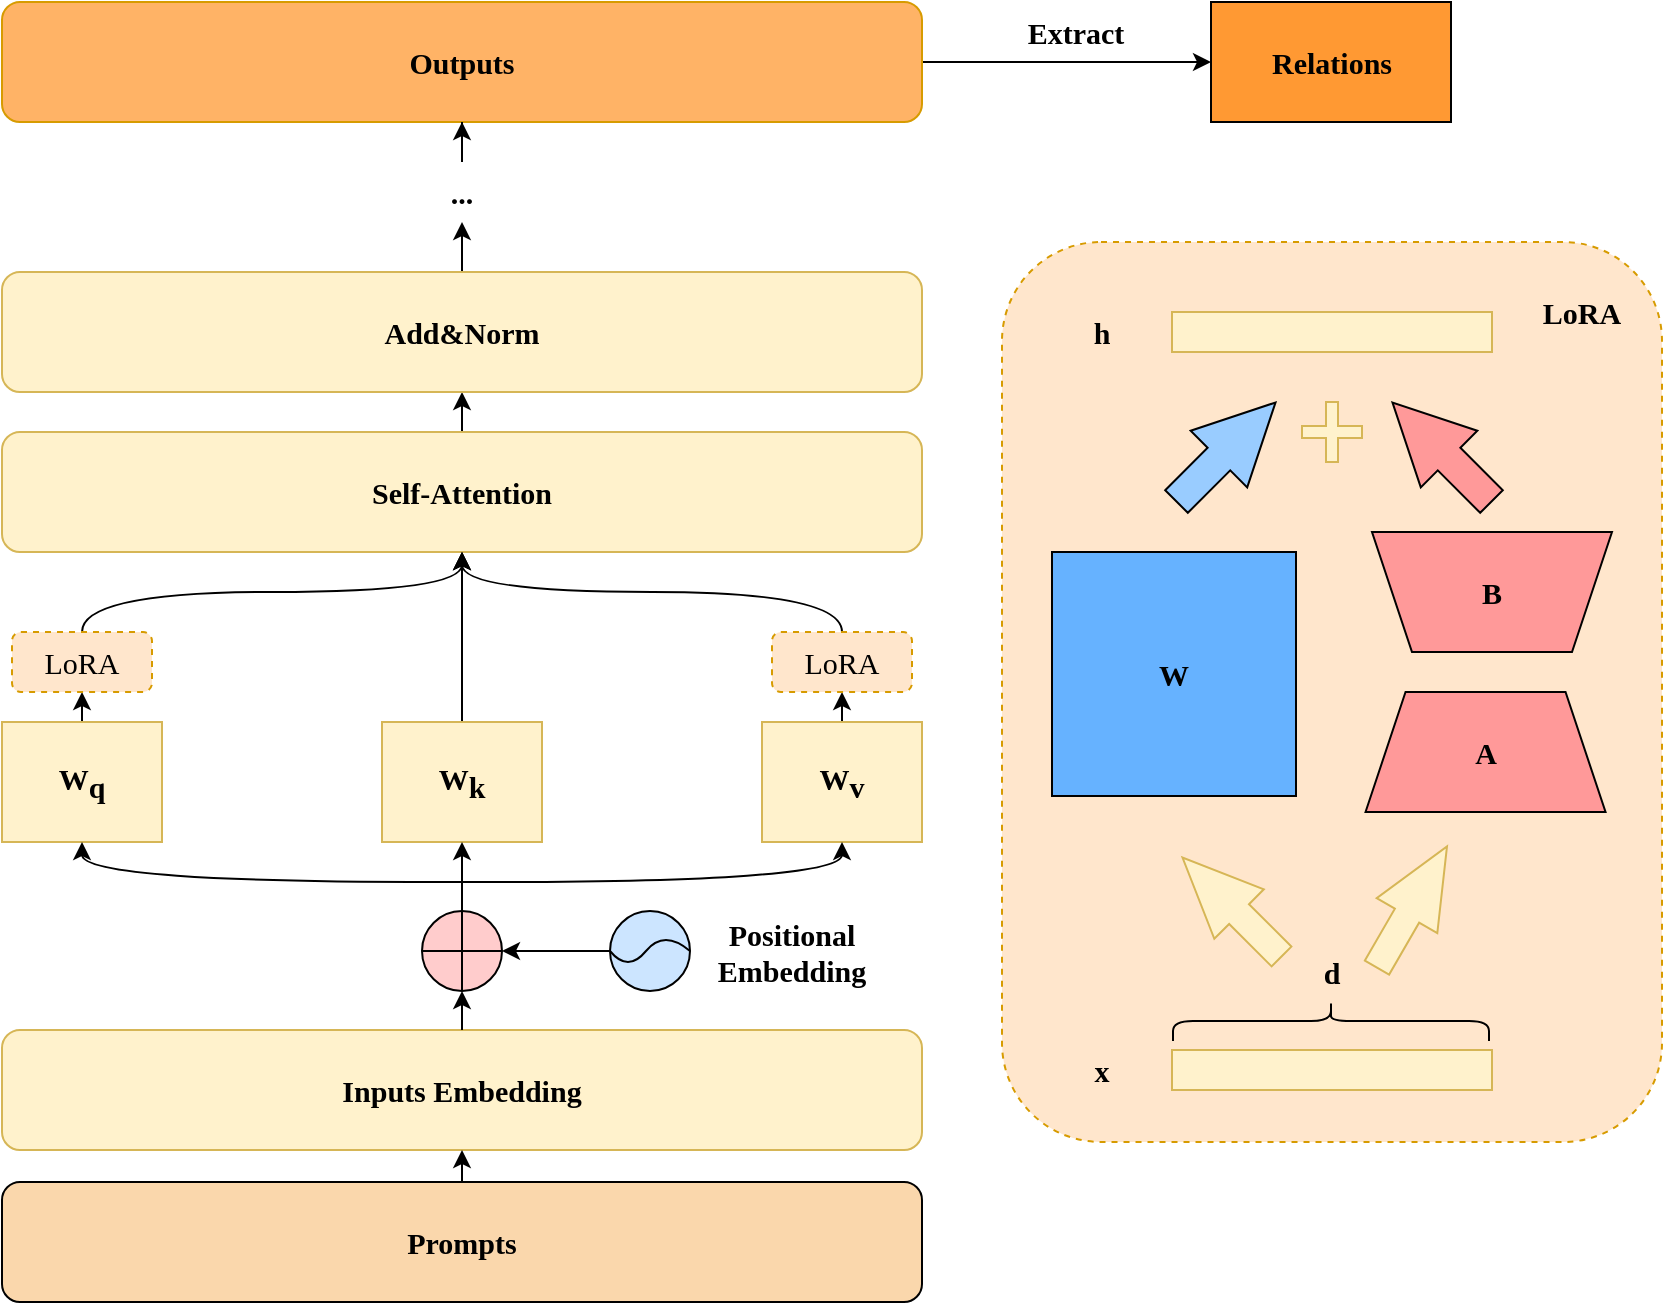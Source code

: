 <mxfile version="22.1.18" type="github">
  <diagram name="第 1 页" id="gY_yhv296UeG84Yx_Pr5">
    <mxGraphModel dx="906" dy="579" grid="1" gridSize="10" guides="1" tooltips="1" connect="1" arrows="1" fold="1" page="1" pageScale="1" pageWidth="827" pageHeight="1169" math="0" shadow="0">
      <root>
        <mxCell id="0" />
        <mxCell id="1" parent="0" />
        <mxCell id="qF69uGLi65idaUPn_qMR-69" value="" style="rounded=1;whiteSpace=wrap;html=1;dashed=1;fillColor=#ffe6cc;strokeColor=#d79b00;" vertex="1" parent="1">
          <mxGeometry x="610" y="270" width="330" height="450" as="geometry" />
        </mxCell>
        <mxCell id="qF69uGLi65idaUPn_qMR-1" value="A" style="shape=trapezoid;perimeter=trapezoidPerimeter;whiteSpace=wrap;html=1;fixedSize=1;fontFamily=Times New Roman;fontSize=15;fontStyle=1;fillColor=#FF9999;" vertex="1" parent="1">
          <mxGeometry x="791.77" y="495" width="120" height="60" as="geometry" />
        </mxCell>
        <mxCell id="qF69uGLi65idaUPn_qMR-2" value="" style="shape=trapezoid;perimeter=trapezoidPerimeter;whiteSpace=wrap;html=1;fixedSize=1;rotation=-180;fontFamily=Times New Roman;fontSize=15;fontStyle=1;fillColor=#FF9999;" vertex="1" parent="1">
          <mxGeometry x="795" y="415" width="120" height="60" as="geometry" />
        </mxCell>
        <mxCell id="qF69uGLi65idaUPn_qMR-3" value="&lt;font style=&quot;font-size: 15px;&quot;&gt;B&lt;/font&gt;" style="text;html=1;strokeColor=none;fillColor=none;align=center;verticalAlign=middle;whiteSpace=wrap;rounded=0;fontFamily=Times New Roman;fontSize=15;fontStyle=1" vertex="1" parent="1">
          <mxGeometry x="825" y="430" width="60" height="30" as="geometry" />
        </mxCell>
        <mxCell id="qF69uGLi65idaUPn_qMR-59" style="edgeStyle=orthogonalEdgeStyle;rounded=0;orthogonalLoop=1;jettySize=auto;html=1;exitX=0.5;exitY=0;exitDx=0;exitDy=0;entryX=0.5;entryY=1;entryDx=0;entryDy=0;fontFamily=Times New Roman;fontSize=15;fontStyle=1" edge="1" parent="1" source="qF69uGLi65idaUPn_qMR-4" target="qF69uGLi65idaUPn_qMR-30">
          <mxGeometry relative="1" as="geometry" />
        </mxCell>
        <mxCell id="qF69uGLi65idaUPn_qMR-4" value="Self-Attention" style="rounded=1;whiteSpace=wrap;html=1;fontFamily=Times New Roman;fontSize=15;fontStyle=1;fillColor=#fff2cc;strokeColor=#d6b656;" vertex="1" parent="1">
          <mxGeometry x="110" y="365" width="460" height="60" as="geometry" />
        </mxCell>
        <mxCell id="qF69uGLi65idaUPn_qMR-76" style="edgeStyle=orthogonalEdgeStyle;rounded=0;orthogonalLoop=1;jettySize=auto;html=1;exitX=0.5;exitY=0;exitDx=0;exitDy=0;entryX=0.5;entryY=1;entryDx=0;entryDy=0;" edge="1" parent="1" source="qF69uGLi65idaUPn_qMR-6" target="qF69uGLi65idaUPn_qMR-74">
          <mxGeometry relative="1" as="geometry" />
        </mxCell>
        <mxCell id="qF69uGLi65idaUPn_qMR-6" value="W&lt;sub style=&quot;font-size: 15px;&quot;&gt;q&lt;/sub&gt;" style="rounded=0;whiteSpace=wrap;html=1;fontFamily=Times New Roman;fontSize=15;fontStyle=1;fillColor=#fff2cc;strokeColor=#d6b656;" vertex="1" parent="1">
          <mxGeometry x="110" y="510" width="80" height="60" as="geometry" />
        </mxCell>
        <mxCell id="qF69uGLi65idaUPn_qMR-12" style="edgeStyle=orthogonalEdgeStyle;rounded=0;orthogonalLoop=1;jettySize=auto;html=1;exitX=0.5;exitY=0;exitDx=0;exitDy=0;entryX=0.5;entryY=1;entryDx=0;entryDy=0;fontFamily=Times New Roman;fontSize=15;fontStyle=1" edge="1" parent="1" source="qF69uGLi65idaUPn_qMR-7" target="qF69uGLi65idaUPn_qMR-4">
          <mxGeometry relative="1" as="geometry" />
        </mxCell>
        <mxCell id="qF69uGLi65idaUPn_qMR-7" value="W&lt;sub style=&quot;font-size: 15px;&quot;&gt;k&lt;/sub&gt;" style="rounded=0;whiteSpace=wrap;html=1;fontFamily=Times New Roman;fontSize=15;fontStyle=1;fillColor=#fff2cc;strokeColor=#d6b656;" vertex="1" parent="1">
          <mxGeometry x="300" y="510" width="80" height="60" as="geometry" />
        </mxCell>
        <mxCell id="qF69uGLi65idaUPn_qMR-77" style="edgeStyle=orthogonalEdgeStyle;rounded=0;orthogonalLoop=1;jettySize=auto;html=1;exitX=0.5;exitY=0;exitDx=0;exitDy=0;entryX=0.5;entryY=1;entryDx=0;entryDy=0;" edge="1" parent="1" source="qF69uGLi65idaUPn_qMR-8" target="qF69uGLi65idaUPn_qMR-75">
          <mxGeometry relative="1" as="geometry" />
        </mxCell>
        <mxCell id="qF69uGLi65idaUPn_qMR-8" value="W&lt;sub style=&quot;font-size: 15px;&quot;&gt;v&lt;/sub&gt;" style="rounded=0;whiteSpace=wrap;html=1;fontFamily=Times New Roman;fontSize=15;fontStyle=1;fillColor=#fff2cc;strokeColor=#d6b656;" vertex="1" parent="1">
          <mxGeometry x="490" y="510" width="80" height="60" as="geometry" />
        </mxCell>
        <mxCell id="qF69uGLi65idaUPn_qMR-14" value="&lt;font style=&quot;font-size: 15px;&quot;&gt;W&lt;/font&gt;" style="whiteSpace=wrap;html=1;aspect=fixed;fontFamily=Times New Roman;fontSize=15;fontStyle=1;fillColor=#66B2FF;" vertex="1" parent="1">
          <mxGeometry x="635" y="425" width="122" height="122" as="geometry" />
        </mxCell>
        <mxCell id="qF69uGLi65idaUPn_qMR-15" value="" style="rounded=0;whiteSpace=wrap;html=1;fontFamily=Times New Roman;fontSize=15;fontStyle=1;fillColor=#fff2cc;strokeColor=#d6b656;" vertex="1" parent="1">
          <mxGeometry x="695" y="674" width="160" height="20" as="geometry" />
        </mxCell>
        <mxCell id="qF69uGLi65idaUPn_qMR-16" value="x" style="text;html=1;strokeColor=none;fillColor=none;align=center;verticalAlign=middle;whiteSpace=wrap;rounded=0;fontFamily=Times New Roman;fontSize=15;fontStyle=1" vertex="1" parent="1">
          <mxGeometry x="630" y="669" width="60" height="30" as="geometry" />
        </mxCell>
        <mxCell id="qF69uGLi65idaUPn_qMR-17" value="" style="shape=curlyBracket;whiteSpace=wrap;html=1;rounded=1;flipH=1;labelPosition=right;verticalLabelPosition=middle;align=left;verticalAlign=middle;rotation=-90;fontFamily=Times New Roman;fontSize=15;fontStyle=1" vertex="1" parent="1">
          <mxGeometry x="764.5" y="580.5" width="20" height="158" as="geometry" />
        </mxCell>
        <mxCell id="qF69uGLi65idaUPn_qMR-18" value="d" style="text;html=1;strokeColor=none;fillColor=none;align=center;verticalAlign=middle;whiteSpace=wrap;rounded=0;fontFamily=Times New Roman;fontSize=15;fontStyle=1" vertex="1" parent="1">
          <mxGeometry x="745" y="620" width="60" height="30" as="geometry" />
        </mxCell>
        <mxCell id="qF69uGLi65idaUPn_qMR-19" value="" style="rounded=0;whiteSpace=wrap;html=1;fontFamily=Times New Roman;fontSize=15;fontStyle=1;fillColor=#fff2cc;strokeColor=#d6b656;" vertex="1" parent="1">
          <mxGeometry x="695" y="305" width="160" height="20" as="geometry" />
        </mxCell>
        <mxCell id="qF69uGLi65idaUPn_qMR-20" value="h" style="text;html=1;strokeColor=none;fillColor=none;align=center;verticalAlign=middle;whiteSpace=wrap;rounded=0;fontFamily=Times New Roman;fontSize=15;fontStyle=1" vertex="1" parent="1">
          <mxGeometry x="630" y="300" width="60" height="30" as="geometry" />
        </mxCell>
        <mxCell id="qF69uGLi65idaUPn_qMR-25" value="" style="html=1;shadow=0;dashed=0;align=center;verticalAlign=middle;shape=mxgraph.arrows2.arrow;dy=0.6;dx=40;notch=0;rotation=-135;fontFamily=Times New Roman;fontSize=15;fontStyle=1;fillColor=#fff2cc;strokeColor=#d6b656;" vertex="1" parent="1">
          <mxGeometry x="690" y="585" width="70" height="35" as="geometry" />
        </mxCell>
        <mxCell id="qF69uGLi65idaUPn_qMR-26" value="" style="html=1;shadow=0;dashed=0;align=center;verticalAlign=middle;shape=mxgraph.arrows2.arrow;dy=0.6;dx=40;notch=0;rotation=-60;fontFamily=Times New Roman;fontSize=15;fontStyle=1;fillColor=#fff2cc;strokeColor=#d6b656;" vertex="1" parent="1">
          <mxGeometry x="780" y="585" width="70" height="35" as="geometry" />
        </mxCell>
        <mxCell id="qF69uGLi65idaUPn_qMR-27" value="" style="html=1;shadow=0;dashed=0;align=center;verticalAlign=middle;shape=mxgraph.arrows2.arrow;dy=0.6;dx=40;notch=0;rotation=-45;fontFamily=Times New Roman;fontSize=15;fontStyle=1;fillColor=#99CCFF;" vertex="1" parent="1">
          <mxGeometry x="687" y="355" width="70" height="40" as="geometry" />
        </mxCell>
        <mxCell id="qF69uGLi65idaUPn_qMR-28" value="" style="html=1;shadow=0;dashed=0;align=center;verticalAlign=middle;shape=mxgraph.arrows2.arrow;dy=0.6;dx=40;notch=0;rotation=-135;fontFamily=Times New Roman;fontSize=15;fontStyle=1;fillColor=#FF9999;" vertex="1" parent="1">
          <mxGeometry x="795" y="355" width="70" height="40" as="geometry" />
        </mxCell>
        <mxCell id="qF69uGLi65idaUPn_qMR-62" style="edgeStyle=orthogonalEdgeStyle;rounded=0;orthogonalLoop=1;jettySize=auto;html=1;exitX=0.5;exitY=0;exitDx=0;exitDy=0;entryX=0.5;entryY=1;entryDx=0;entryDy=0;fontFamily=Times New Roman;fontSize=15;fontStyle=1" edge="1" parent="1" source="qF69uGLi65idaUPn_qMR-30" target="qF69uGLi65idaUPn_qMR-61">
          <mxGeometry relative="1" as="geometry" />
        </mxCell>
        <mxCell id="qF69uGLi65idaUPn_qMR-30" value="Add&amp;amp;Norm" style="rounded=1;whiteSpace=wrap;html=1;fontFamily=Times New Roman;fontSize=15;fontStyle=1;fillColor=#fff2cc;strokeColor=#d6b656;" vertex="1" parent="1">
          <mxGeometry x="110" y="285" width="460" height="60" as="geometry" />
        </mxCell>
        <mxCell id="qF69uGLi65idaUPn_qMR-31" value="LoRA" style="text;html=1;strokeColor=none;fillColor=none;align=center;verticalAlign=middle;whiteSpace=wrap;rounded=0;fontSize=15;fontFamily=Times New Roman;fontStyle=1" vertex="1" parent="1">
          <mxGeometry x="870" y="290" width="60" height="30" as="geometry" />
        </mxCell>
        <mxCell id="qF69uGLi65idaUPn_qMR-33" style="edgeStyle=orthogonalEdgeStyle;rounded=0;orthogonalLoop=1;jettySize=auto;html=1;entryX=0.5;entryY=1;entryDx=0;entryDy=0;curved=1;fontFamily=Times New Roman;fontSize=15;fontStyle=1" edge="1" parent="1" target="qF69uGLi65idaUPn_qMR-6">
          <mxGeometry relative="1" as="geometry">
            <mxPoint x="340" y="590" as="sourcePoint" />
          </mxGeometry>
        </mxCell>
        <mxCell id="qF69uGLi65idaUPn_qMR-35" style="edgeStyle=orthogonalEdgeStyle;rounded=0;orthogonalLoop=1;jettySize=auto;html=1;entryX=0.5;entryY=1;entryDx=0;entryDy=0;curved=1;fontFamily=Times New Roman;fontSize=15;fontStyle=1" edge="1" parent="1" target="qF69uGLi65idaUPn_qMR-8">
          <mxGeometry relative="1" as="geometry">
            <mxPoint x="340" y="590" as="sourcePoint" />
          </mxGeometry>
        </mxCell>
        <mxCell id="qF69uGLi65idaUPn_qMR-40" style="edgeStyle=orthogonalEdgeStyle;rounded=0;orthogonalLoop=1;jettySize=auto;html=1;exitX=0.5;exitY=0;exitDx=0;exitDy=0;exitPerimeter=0;fontFamily=Times New Roman;fontSize=15;fontStyle=1" edge="1" parent="1" source="qF69uGLi65idaUPn_qMR-36" target="qF69uGLi65idaUPn_qMR-7">
          <mxGeometry relative="1" as="geometry" />
        </mxCell>
        <mxCell id="qF69uGLi65idaUPn_qMR-36" value="" style="verticalLabelPosition=bottom;verticalAlign=top;html=1;shape=mxgraph.flowchart.summing_function;fontFamily=Times New Roman;fontSize=15;fontStyle=1;fillColor=#FFCCCC;" vertex="1" parent="1">
          <mxGeometry x="320" y="604.5" width="40" height="40" as="geometry" />
        </mxCell>
        <mxCell id="qF69uGLi65idaUPn_qMR-37" value="Inputs Embedding" style="rounded=1;whiteSpace=wrap;html=1;fontFamily=Times New Roman;fontSize=15;fontStyle=1;fillColor=#fff2cc;strokeColor=#d6b656;" vertex="1" parent="1">
          <mxGeometry x="110" y="664" width="460" height="60" as="geometry" />
        </mxCell>
        <mxCell id="qF69uGLi65idaUPn_qMR-38" style="edgeStyle=orthogonalEdgeStyle;rounded=0;orthogonalLoop=1;jettySize=auto;html=1;exitX=0.5;exitY=0;exitDx=0;exitDy=0;entryX=0.5;entryY=1;entryDx=0;entryDy=0;entryPerimeter=0;fontFamily=Times New Roman;fontSize=15;fontStyle=1" edge="1" parent="1" source="qF69uGLi65idaUPn_qMR-37" target="qF69uGLi65idaUPn_qMR-36">
          <mxGeometry relative="1" as="geometry" />
        </mxCell>
        <mxCell id="qF69uGLi65idaUPn_qMR-44" style="edgeStyle=orthogonalEdgeStyle;rounded=0;orthogonalLoop=1;jettySize=auto;html=1;exitX=0.5;exitY=0;exitDx=0;exitDy=0;entryX=0.5;entryY=1;entryDx=0;entryDy=0;fontFamily=Times New Roman;fontSize=15;fontStyle=1" edge="1" parent="1" source="qF69uGLi65idaUPn_qMR-43" target="qF69uGLi65idaUPn_qMR-37">
          <mxGeometry relative="1" as="geometry" />
        </mxCell>
        <mxCell id="qF69uGLi65idaUPn_qMR-43" value="Prompts" style="rounded=1;whiteSpace=wrap;html=1;fontFamily=Times New Roman;fontSize=15;fontStyle=1;fillColor=#FAD7AC;" vertex="1" parent="1">
          <mxGeometry x="110" y="740" width="460" height="60" as="geometry" />
        </mxCell>
        <mxCell id="qF69uGLi65idaUPn_qMR-56" value="" style="group;rotation=-180;fontFamily=Times New Roman;fontSize=15;fontStyle=1" vertex="1" connectable="0" parent="1">
          <mxGeometry x="414" y="604.5" width="40" height="40" as="geometry" />
        </mxCell>
        <mxCell id="qF69uGLi65idaUPn_qMR-47" value="" style="ellipse;whiteSpace=wrap;html=1;aspect=fixed;rotation=-180;fontFamily=Times New Roman;fontSize=15;fontStyle=1;fillColor=#CCE5FF;" vertex="1" parent="qF69uGLi65idaUPn_qMR-56">
          <mxGeometry width="40" height="40" as="geometry" />
        </mxCell>
        <mxCell id="qF69uGLi65idaUPn_qMR-54" value="" style="endArrow=none;html=1;rounded=0;entryX=1;entryY=0.5;entryDx=0;entryDy=0;exitX=0;exitY=0.5;exitDx=0;exitDy=0;curved=1;fontFamily=Times New Roman;fontSize=15;fontStyle=1" edge="1" parent="qF69uGLi65idaUPn_qMR-56" source="qF69uGLi65idaUPn_qMR-47" target="qF69uGLi65idaUPn_qMR-47">
          <mxGeometry width="50" height="50" relative="1" as="geometry">
            <mxPoint x="44" y="18" as="sourcePoint" />
            <mxPoint x="18" y="40" as="targetPoint" />
            <Array as="points">
              <mxPoint x="27" y="9" />
              <mxPoint x="9" y="31" />
            </Array>
          </mxGeometry>
        </mxCell>
        <mxCell id="qF69uGLi65idaUPn_qMR-57" style="edgeStyle=orthogonalEdgeStyle;rounded=0;orthogonalLoop=1;jettySize=auto;html=1;exitX=1;exitY=0.5;exitDx=0;exitDy=0;entryX=1;entryY=0.5;entryDx=0;entryDy=0;entryPerimeter=0;fontFamily=Times New Roman;fontSize=15;fontStyle=1" edge="1" parent="1" source="qF69uGLi65idaUPn_qMR-47" target="qF69uGLi65idaUPn_qMR-36">
          <mxGeometry relative="1" as="geometry" />
        </mxCell>
        <mxCell id="qF69uGLi65idaUPn_qMR-58" value="Positional&lt;br style=&quot;font-size: 15px;&quot;&gt;Embedding" style="text;html=1;strokeColor=none;fillColor=none;align=center;verticalAlign=middle;whiteSpace=wrap;rounded=0;fontSize=15;fontFamily=Times New Roman;fontStyle=1" vertex="1" parent="1">
          <mxGeometry x="470" y="604.5" width="70" height="40" as="geometry" />
        </mxCell>
        <mxCell id="qF69uGLi65idaUPn_qMR-65" style="edgeStyle=orthogonalEdgeStyle;rounded=0;orthogonalLoop=1;jettySize=auto;html=1;exitX=1;exitY=0.5;exitDx=0;exitDy=0;entryX=0;entryY=0.5;entryDx=0;entryDy=0;" edge="1" parent="1" source="qF69uGLi65idaUPn_qMR-60" target="qF69uGLi65idaUPn_qMR-64">
          <mxGeometry relative="1" as="geometry" />
        </mxCell>
        <mxCell id="qF69uGLi65idaUPn_qMR-60" value="Outputs" style="rounded=1;whiteSpace=wrap;html=1;fontFamily=Times New Roman;fontSize=15;fontStyle=1;fillColor=#FFB366;strokeColor=#d79b00;" vertex="1" parent="1">
          <mxGeometry x="110" y="150" width="460" height="60" as="geometry" />
        </mxCell>
        <mxCell id="qF69uGLi65idaUPn_qMR-63" style="edgeStyle=orthogonalEdgeStyle;rounded=0;orthogonalLoop=1;jettySize=auto;html=1;exitX=0.5;exitY=0;exitDx=0;exitDy=0;fontFamily=Times New Roman;fontSize=15;fontStyle=1" edge="1" parent="1" source="qF69uGLi65idaUPn_qMR-61" target="qF69uGLi65idaUPn_qMR-60">
          <mxGeometry relative="1" as="geometry" />
        </mxCell>
        <mxCell id="qF69uGLi65idaUPn_qMR-61" value="..." style="text;html=1;strokeColor=none;fillColor=none;align=center;verticalAlign=middle;whiteSpace=wrap;rounded=0;fontFamily=Times New Roman;fontSize=15;fontStyle=1" vertex="1" parent="1">
          <mxGeometry x="290" y="230" width="100" height="30" as="geometry" />
        </mxCell>
        <mxCell id="qF69uGLi65idaUPn_qMR-64" value="Relations" style="rounded=0;whiteSpace=wrap;html=1;fontFamily=Times New Roman;fontSize=15;fontStyle=1;fillColor=#FF9933;" vertex="1" parent="1">
          <mxGeometry x="714.5" y="150" width="120" height="60" as="geometry" />
        </mxCell>
        <mxCell id="qF69uGLi65idaUPn_qMR-66" value="Extract" style="text;html=1;strokeColor=none;fillColor=none;align=center;verticalAlign=middle;whiteSpace=wrap;rounded=0;fontFamily=Times New Roman;fontSize=15;fontStyle=1" vertex="1" parent="1">
          <mxGeometry x="607" y="150" width="80" height="30" as="geometry" />
        </mxCell>
        <mxCell id="qF69uGLi65idaUPn_qMR-70" value="" style="shape=cross;whiteSpace=wrap;html=1;fillColor=#fff2cc;strokeColor=#d6b656;" vertex="1" parent="1">
          <mxGeometry x="760" y="350" width="30" height="30" as="geometry" />
        </mxCell>
        <mxCell id="qF69uGLi65idaUPn_qMR-71" style="edgeStyle=orthogonalEdgeStyle;rounded=0;orthogonalLoop=1;jettySize=auto;html=1;exitX=0.5;exitY=1;exitDx=0;exitDy=0;" edge="1" parent="1" source="qF69uGLi65idaUPn_qMR-15" target="qF69uGLi65idaUPn_qMR-15">
          <mxGeometry relative="1" as="geometry" />
        </mxCell>
        <mxCell id="qF69uGLi65idaUPn_qMR-79" style="edgeStyle=orthogonalEdgeStyle;rounded=0;orthogonalLoop=1;jettySize=auto;html=1;exitX=0.5;exitY=0;exitDx=0;exitDy=0;entryX=0.5;entryY=1;entryDx=0;entryDy=0;curved=1;" edge="1" parent="1" source="qF69uGLi65idaUPn_qMR-74" target="qF69uGLi65idaUPn_qMR-4">
          <mxGeometry relative="1" as="geometry" />
        </mxCell>
        <mxCell id="qF69uGLi65idaUPn_qMR-74" value="LoRA" style="rounded=1;whiteSpace=wrap;html=1;fontSize=15;fontFamily=Times New Roman;dashed=1;fillColor=#ffe6cc;strokeColor=#d79b00;" vertex="1" parent="1">
          <mxGeometry x="115" y="465" width="70" height="30" as="geometry" />
        </mxCell>
        <mxCell id="qF69uGLi65idaUPn_qMR-78" style="edgeStyle=orthogonalEdgeStyle;rounded=0;orthogonalLoop=1;jettySize=auto;html=1;exitX=0.5;exitY=0;exitDx=0;exitDy=0;entryX=0.5;entryY=1;entryDx=0;entryDy=0;curved=1;" edge="1" parent="1" source="qF69uGLi65idaUPn_qMR-75" target="qF69uGLi65idaUPn_qMR-4">
          <mxGeometry relative="1" as="geometry" />
        </mxCell>
        <mxCell id="qF69uGLi65idaUPn_qMR-75" value="LoRA" style="rounded=1;whiteSpace=wrap;html=1;fontSize=15;fontFamily=Times New Roman;dashed=1;fillColor=#ffe6cc;strokeColor=#d79b00;" vertex="1" parent="1">
          <mxGeometry x="495" y="465" width="70" height="30" as="geometry" />
        </mxCell>
      </root>
    </mxGraphModel>
  </diagram>
</mxfile>
